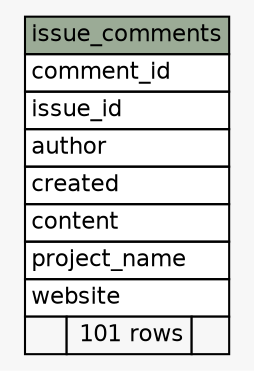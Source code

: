 // dot 2.20.2 on Linux 2.6.32-42-generic-pae
// SchemaSpy rev 590
digraph "issue_comments" {
  graph [
    rankdir="RL"
    bgcolor="#f7f7f7"
    nodesep="0.18"
    ranksep="0.46"
    fontname="Helvetica"
    fontsize="11"
  ];
  node [
    fontname="Helvetica"
    fontsize="11"
    shape="plaintext"
  ];
  edge [
    arrowsize="0.8"
  ];
  "issue_comments" [
    label=<
    <TABLE BORDER="0" CELLBORDER="1" CELLSPACING="0" BGCOLOR="#ffffff">
      <TR><TD COLSPAN="3" BGCOLOR="#9bab96" ALIGN="CENTER">issue_comments</TD></TR>
      <TR><TD PORT="comment_id" COLSPAN="3" ALIGN="LEFT">comment_id</TD></TR>
      <TR><TD PORT="issue_id" COLSPAN="3" ALIGN="LEFT">issue_id</TD></TR>
      <TR><TD PORT="author" COLSPAN="3" ALIGN="LEFT">author</TD></TR>
      <TR><TD PORT="created" COLSPAN="3" ALIGN="LEFT">created</TD></TR>
      <TR><TD PORT="content" COLSPAN="3" ALIGN="LEFT">content</TD></TR>
      <TR><TD PORT="project_name" COLSPAN="3" ALIGN="LEFT">project_name</TD></TR>
      <TR><TD PORT="website" COLSPAN="3" ALIGN="LEFT">website</TD></TR>
      <TR><TD ALIGN="LEFT" BGCOLOR="#f7f7f7">  </TD><TD ALIGN="RIGHT" BGCOLOR="#f7f7f7">101 rows</TD><TD ALIGN="RIGHT" BGCOLOR="#f7f7f7">  </TD></TR>
    </TABLE>>
    URL="tables/issue_comments.html"
    tooltip="issue_comments"
  ];
}
